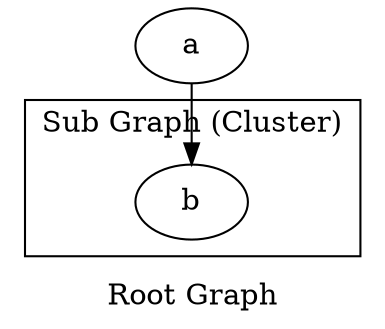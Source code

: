 digraph {
  label = "Root Graph"
  a -> b
  subgraph cluster_lang {
    label = "Sub Graph (Cluster)"
    b
  }
}
